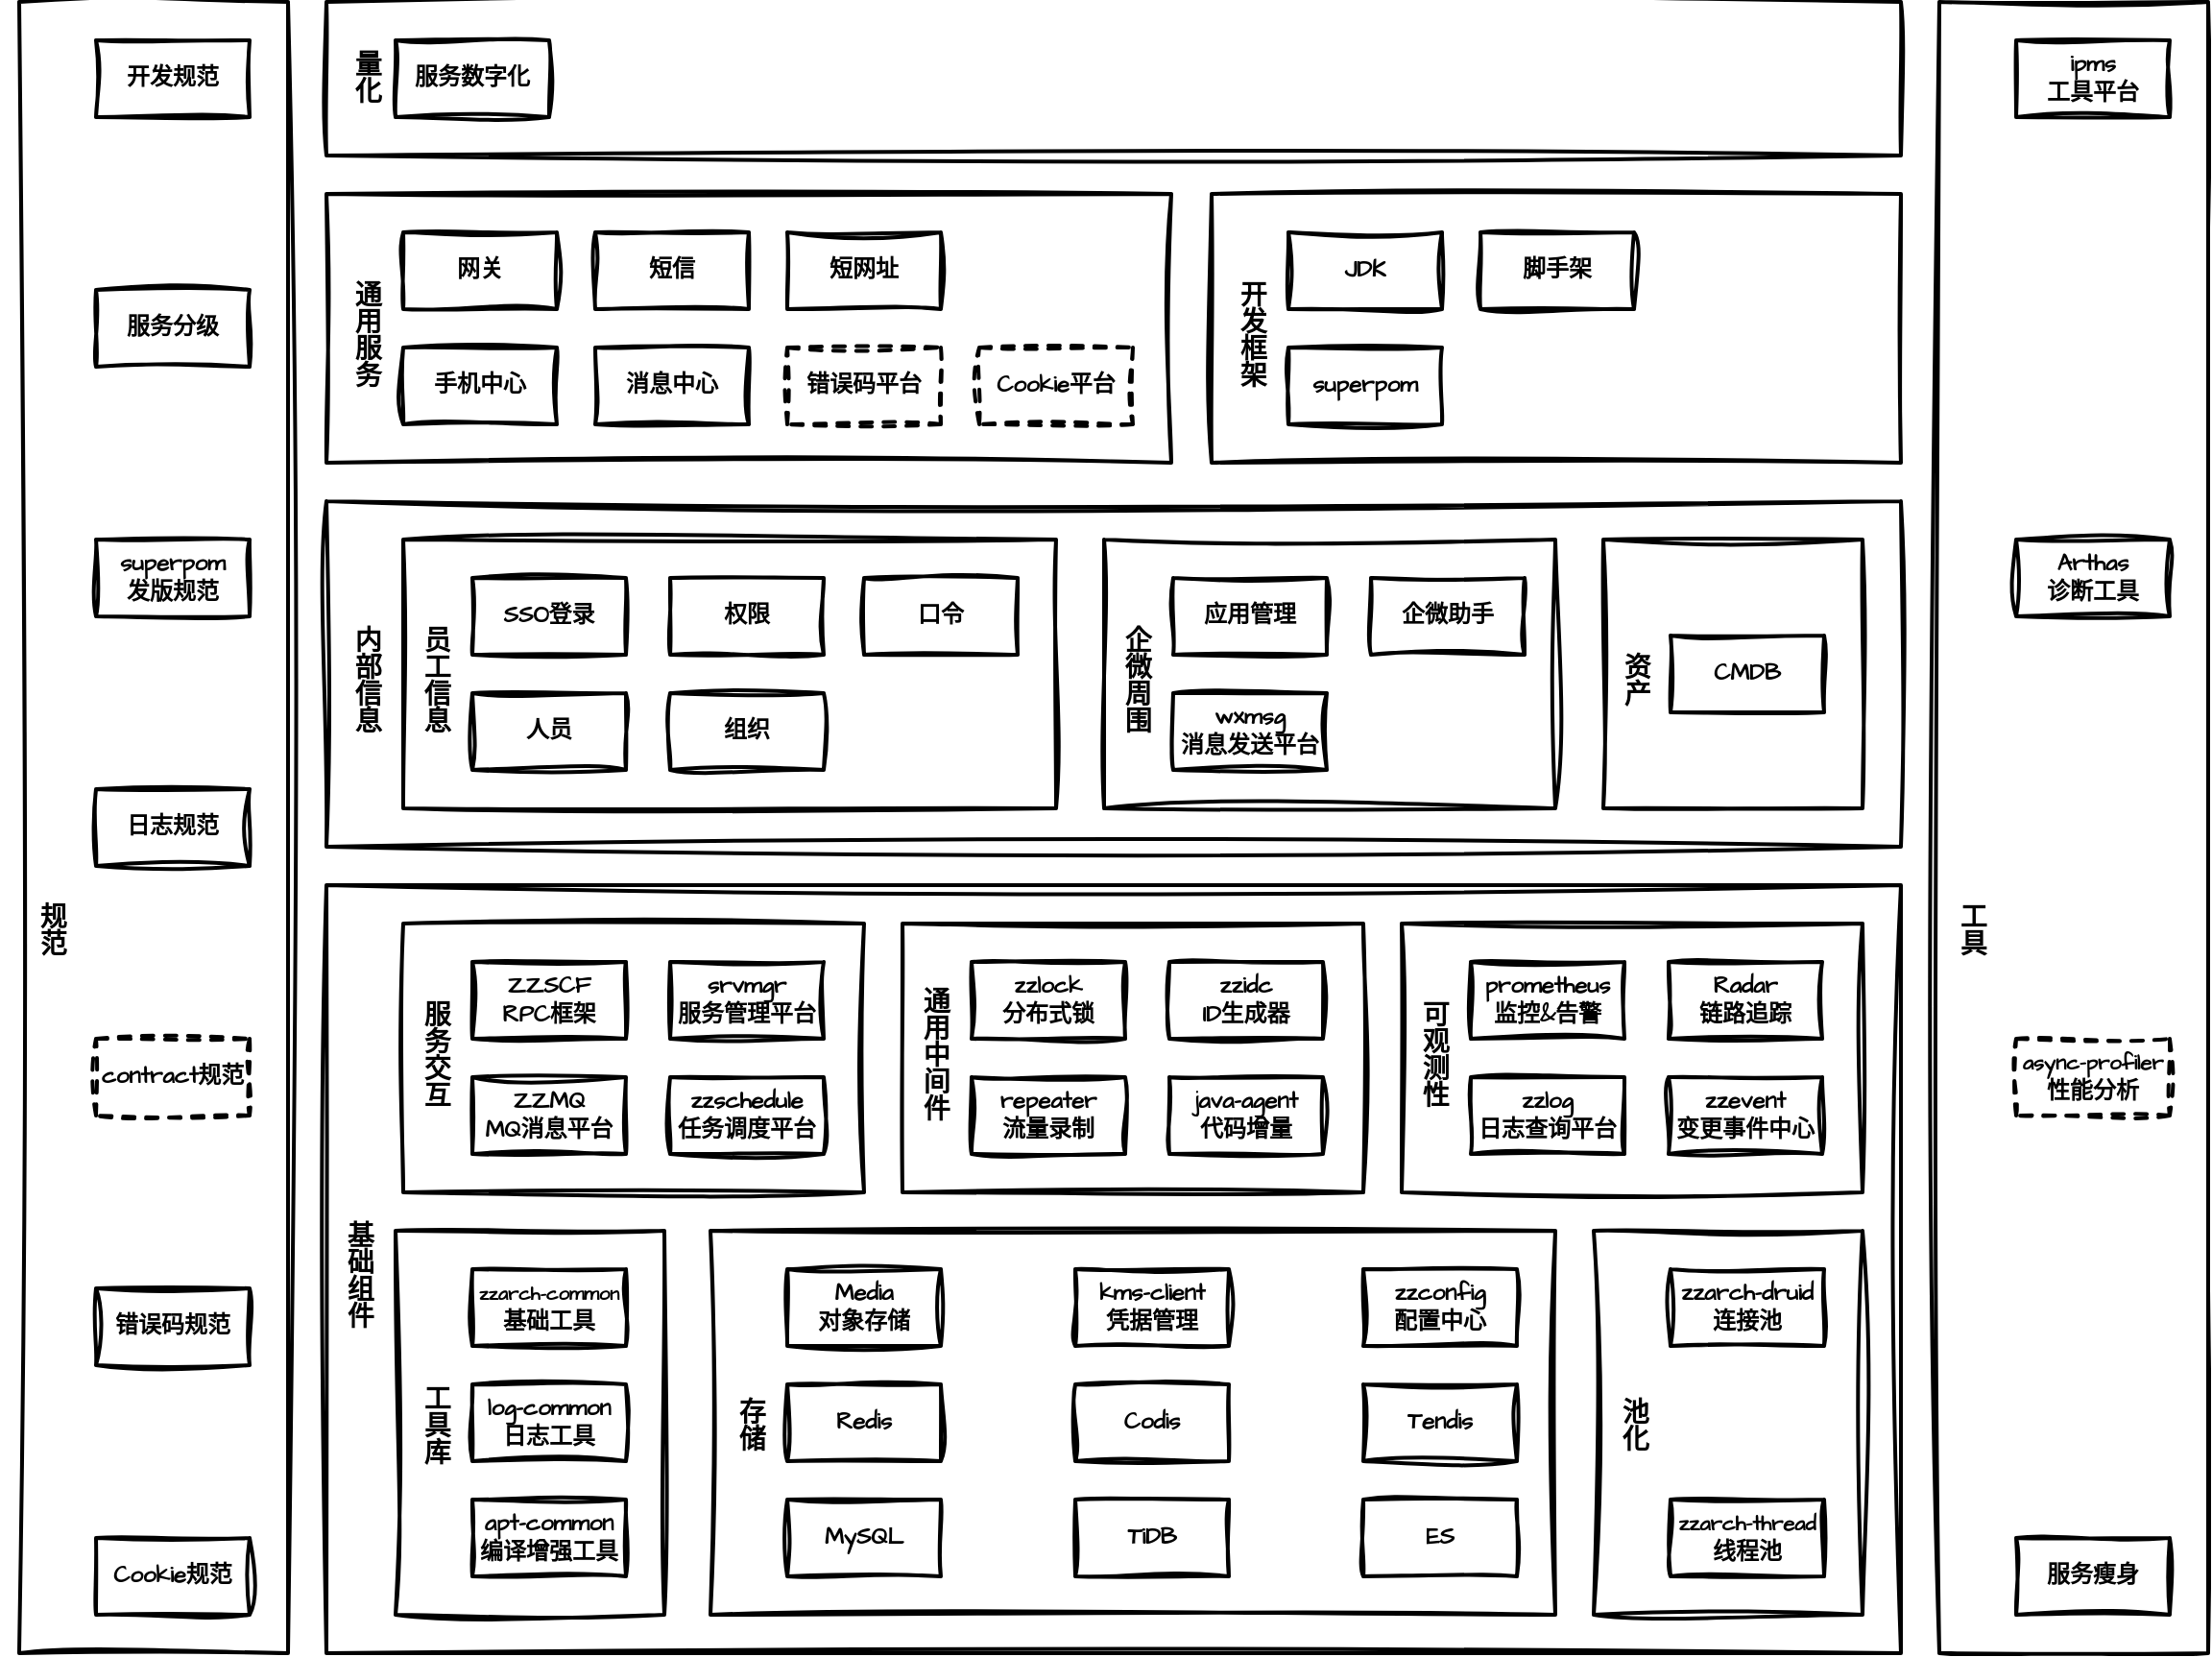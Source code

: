 <mxfile version="26.0.16">
  <diagram name="第 1 页" id="NcE-VmcZ_ux6ExMM2Ug_">
    <mxGraphModel dx="2419" dy="1121" grid="1" gridSize="10" guides="1" tooltips="1" connect="1" arrows="1" fold="1" page="1" pageScale="1" pageWidth="827" pageHeight="1169" math="0" shadow="0">
      <root>
        <mxCell id="0" />
        <mxCell id="1" parent="0" />
        <mxCell id="TAhUer2seDNbvaJBFze2-95" value="" style="rounded=0;whiteSpace=wrap;html=1;sketch=1;hachureGap=4;jiggle=2;curveFitting=1;fontFamily=Architects Daughter;fontSource=https%3A%2F%2Ffonts.googleapis.com%2Fcss%3Ffamily%3DArchitects%2BDaughter;fillColor=none;fontStyle=0;strokeWidth=2;" vertex="1" parent="1">
          <mxGeometry x="60" y="300" width="820" height="180" as="geometry" />
        </mxCell>
        <mxCell id="TAhUer2seDNbvaJBFze2-74" value="" style="rounded=0;whiteSpace=wrap;html=1;sketch=1;hachureGap=4;jiggle=2;curveFitting=1;fontFamily=Architects Daughter;fontSource=https%3A%2F%2Ffonts.googleapis.com%2Fcss%3Ffamily%3DArchitects%2BDaughter;fillColor=none;fontStyle=0;strokeWidth=2;" vertex="1" parent="1">
          <mxGeometry x="60" y="500" width="820" height="400" as="geometry" />
        </mxCell>
        <mxCell id="TAhUer2seDNbvaJBFze2-42" value="" style="rounded=0;whiteSpace=wrap;html=1;sketch=1;hachureGap=4;jiggle=2;curveFitting=1;fontFamily=Architects Daughter;fontSource=https%3A%2F%2Ffonts.googleapis.com%2Fcss%3Ffamily%3DArchitects%2BDaughter;fillColor=none;fontStyle=0;strokeWidth=2;" vertex="1" parent="1">
          <mxGeometry x="720" y="680" width="140" height="200" as="geometry" />
        </mxCell>
        <mxCell id="TAhUer2seDNbvaJBFze2-2" value="" style="rounded=0;whiteSpace=wrap;html=1;sketch=1;hachureGap=4;jiggle=2;curveFitting=1;fontFamily=Architects Daughter;fontSource=https%3A%2F%2Ffonts.googleapis.com%2Fcss%3Ffamily%3DArchitects%2BDaughter;fillColor=none;fontStyle=0;strokeWidth=2;" vertex="1" parent="1">
          <mxGeometry x="96" y="680" width="140" height="200" as="geometry" />
        </mxCell>
        <mxCell id="TAhUer2seDNbvaJBFze2-1" value="&lt;font style=&quot;font-size: 10px;&quot;&gt;&lt;b&gt;zzarch-common&lt;/b&gt;&lt;/font&gt;&lt;div&gt;&lt;font&gt;&lt;b&gt;基础工具&lt;/b&gt;&lt;/font&gt;&lt;/div&gt;" style="rounded=0;whiteSpace=wrap;html=1;sketch=1;hachureGap=4;jiggle=2;curveFitting=1;fontFamily=Architects Daughter;fontSource=https%3A%2F%2Ffonts.googleapis.com%2Fcss%3Ffamily%3DArchitects%2BDaughter;fillColor=none;strokeWidth=2;" vertex="1" parent="1">
          <mxGeometry x="136" y="700" width="80" height="40" as="geometry" />
        </mxCell>
        <mxCell id="TAhUer2seDNbvaJBFze2-4" value="&lt;font&gt;&lt;b&gt;log-common&lt;/b&gt;&lt;/font&gt;&lt;div&gt;&lt;font&gt;&lt;b&gt;日志工具&lt;/b&gt;&lt;/font&gt;&lt;/div&gt;" style="rounded=0;whiteSpace=wrap;html=1;sketch=1;hachureGap=4;jiggle=2;curveFitting=1;fontFamily=Architects Daughter;fontSource=https%3A%2F%2Ffonts.googleapis.com%2Fcss%3Ffamily%3DArchitects%2BDaughter;fillColor=none;strokeWidth=2;" vertex="1" parent="1">
          <mxGeometry x="136" y="760" width="80" height="40" as="geometry" />
        </mxCell>
        <mxCell id="TAhUer2seDNbvaJBFze2-5" value="&lt;font&gt;&lt;b&gt;apt-common&lt;/b&gt;&lt;/font&gt;&lt;div&gt;&lt;font&gt;&lt;b&gt;编译增强工具&lt;/b&gt;&lt;/font&gt;&lt;/div&gt;" style="rounded=0;whiteSpace=wrap;html=1;sketch=1;hachureGap=4;jiggle=2;curveFitting=1;fontFamily=Architects Daughter;fontSource=https%3A%2F%2Ffonts.googleapis.com%2Fcss%3Ffamily%3DArchitects%2BDaughter;fillColor=none;strokeWidth=2;" vertex="1" parent="1">
          <mxGeometry x="136" y="820" width="80" height="40" as="geometry" />
        </mxCell>
        <mxCell id="TAhUer2seDNbvaJBFze2-6" value="&lt;font style=&quot;font-size: 14px;&quot;&gt;&lt;b&gt;工具库&lt;/b&gt;&lt;/font&gt;" style="text;html=1;align=center;verticalAlign=middle;resizable=0;points=[];autosize=1;strokeColor=none;fillColor=none;fontFamily=Architects Daughter;fontSource=https%3A%2F%2Ffonts.googleapis.com%2Fcss%3Ffamily%3DArchitects%2BDaughter;horizontal=1;textDirection=vertical-lr;" vertex="1" parent="1">
          <mxGeometry x="80" y="778" width="70" height="30" as="geometry" />
        </mxCell>
        <mxCell id="TAhUer2seDNbvaJBFze2-7" value="" style="rounded=0;whiteSpace=wrap;html=1;sketch=1;hachureGap=4;jiggle=2;curveFitting=1;fontFamily=Architects Daughter;fontSource=https%3A%2F%2Ffonts.googleapis.com%2Fcss%3Ffamily%3DArchitects%2BDaughter;fillColor=none;fontStyle=0;strokeWidth=2;" vertex="1" parent="1">
          <mxGeometry x="260" y="680" width="440" height="200" as="geometry" />
        </mxCell>
        <mxCell id="TAhUer2seDNbvaJBFze2-8" value="&lt;b&gt;MySQL&lt;/b&gt;" style="rounded=0;whiteSpace=wrap;html=1;sketch=1;hachureGap=4;jiggle=2;curveFitting=1;fontFamily=Architects Daughter;fontSource=https%3A%2F%2Ffonts.googleapis.com%2Fcss%3Ffamily%3DArchitects%2BDaughter;fillColor=none;strokeWidth=2;" vertex="1" parent="1">
          <mxGeometry x="300" y="820" width="80" height="40" as="geometry" />
        </mxCell>
        <mxCell id="TAhUer2seDNbvaJBFze2-11" value="&lt;font style=&quot;font-size: 14px;&quot;&gt;&lt;b&gt;存储&lt;/b&gt;&lt;/font&gt;" style="text;html=1;align=center;verticalAlign=middle;resizable=0;points=[];autosize=1;strokeColor=none;fillColor=none;fontFamily=Architects Daughter;fontSource=https%3A%2F%2Ffonts.googleapis.com%2Fcss%3Ffamily%3DArchitects%2BDaughter;horizontal=1;textDirection=vertical-lr;" vertex="1" parent="1">
          <mxGeometry x="254" y="778" width="50" height="30" as="geometry" />
        </mxCell>
        <mxCell id="TAhUer2seDNbvaJBFze2-12" value="&lt;b&gt;TiDB&lt;/b&gt;" style="rounded=0;whiteSpace=wrap;html=1;sketch=1;hachureGap=4;jiggle=2;curveFitting=1;fontFamily=Architects Daughter;fontSource=https%3A%2F%2Ffonts.googleapis.com%2Fcss%3Ffamily%3DArchitects%2BDaughter;fillColor=none;strokeWidth=2;" vertex="1" parent="1">
          <mxGeometry x="450" y="820" width="80" height="40" as="geometry" />
        </mxCell>
        <mxCell id="TAhUer2seDNbvaJBFze2-13" value="&lt;b&gt;Redis&lt;/b&gt;" style="rounded=0;whiteSpace=wrap;html=1;sketch=1;hachureGap=4;jiggle=2;curveFitting=1;fontFamily=Architects Daughter;fontSource=https%3A%2F%2Ffonts.googleapis.com%2Fcss%3Ffamily%3DArchitects%2BDaughter;fillColor=none;strokeWidth=2;" vertex="1" parent="1">
          <mxGeometry x="300" y="760" width="80" height="40" as="geometry" />
        </mxCell>
        <mxCell id="TAhUer2seDNbvaJBFze2-14" value="&lt;b&gt;Codis&lt;/b&gt;" style="rounded=0;whiteSpace=wrap;html=1;sketch=1;hachureGap=4;jiggle=2;curveFitting=1;fontFamily=Architects Daughter;fontSource=https%3A%2F%2Ffonts.googleapis.com%2Fcss%3Ffamily%3DArchitects%2BDaughter;fillColor=none;strokeWidth=2;" vertex="1" parent="1">
          <mxGeometry x="450" y="760" width="80" height="40" as="geometry" />
        </mxCell>
        <mxCell id="TAhUer2seDNbvaJBFze2-15" value="&lt;b&gt;Tendis&lt;/b&gt;" style="rounded=0;whiteSpace=wrap;html=1;sketch=1;hachureGap=4;jiggle=2;curveFitting=1;fontFamily=Architects Daughter;fontSource=https%3A%2F%2Ffonts.googleapis.com%2Fcss%3Ffamily%3DArchitects%2BDaughter;fillColor=none;strokeWidth=2;" vertex="1" parent="1">
          <mxGeometry x="600" y="760" width="80" height="40" as="geometry" />
        </mxCell>
        <mxCell id="TAhUer2seDNbvaJBFze2-16" value="&lt;b&gt;ES&lt;/b&gt;" style="rounded=0;whiteSpace=wrap;html=1;sketch=1;hachureGap=4;jiggle=2;curveFitting=1;fontFamily=Architects Daughter;fontSource=https%3A%2F%2Ffonts.googleapis.com%2Fcss%3Ffamily%3DArchitects%2BDaughter;fillColor=none;strokeWidth=2;" vertex="1" parent="1">
          <mxGeometry x="600" y="820" width="80" height="40" as="geometry" />
        </mxCell>
        <mxCell id="TAhUer2seDNbvaJBFze2-18" value="&lt;b&gt;Media&lt;/b&gt;&lt;div&gt;&lt;b&gt;对象存储&lt;/b&gt;&lt;/div&gt;" style="rounded=0;whiteSpace=wrap;html=1;sketch=1;hachureGap=4;jiggle=2;curveFitting=1;fontFamily=Architects Daughter;fontSource=https%3A%2F%2Ffonts.googleapis.com%2Fcss%3Ffamily%3DArchitects%2BDaughter;fillColor=none;strokeWidth=2;" vertex="1" parent="1">
          <mxGeometry x="300" y="700" width="80" height="40" as="geometry" />
        </mxCell>
        <mxCell id="TAhUer2seDNbvaJBFze2-19" value="&lt;b&gt;kms-client&lt;/b&gt;&lt;div&gt;&lt;b&gt;凭据管理&lt;/b&gt;&lt;/div&gt;" style="rounded=0;whiteSpace=wrap;html=1;sketch=1;hachureGap=4;jiggle=2;curveFitting=1;fontFamily=Architects Daughter;fontSource=https%3A%2F%2Ffonts.googleapis.com%2Fcss%3Ffamily%3DArchitects%2BDaughter;fillColor=none;strokeWidth=2;" vertex="1" parent="1">
          <mxGeometry x="450" y="700" width="80" height="40" as="geometry" />
        </mxCell>
        <mxCell id="TAhUer2seDNbvaJBFze2-20" value="&lt;b&gt;zzconfig&lt;/b&gt;&lt;div&gt;&lt;b&gt;配置中心&lt;/b&gt;&lt;/div&gt;" style="rounded=0;whiteSpace=wrap;html=1;sketch=1;hachureGap=4;jiggle=2;curveFitting=1;fontFamily=Architects Daughter;fontSource=https%3A%2F%2Ffonts.googleapis.com%2Fcss%3Ffamily%3DArchitects%2BDaughter;fillColor=none;strokeWidth=2;" vertex="1" parent="1">
          <mxGeometry x="600" y="700" width="80" height="40" as="geometry" />
        </mxCell>
        <mxCell id="TAhUer2seDNbvaJBFze2-26" value="" style="rounded=0;whiteSpace=wrap;html=1;sketch=1;hachureGap=4;jiggle=2;curveFitting=1;fontFamily=Architects Daughter;fontSource=https%3A%2F%2Ffonts.googleapis.com%2Fcss%3Ffamily%3DArchitects%2BDaughter;fillColor=none;fontStyle=0;strokeWidth=2;" vertex="1" parent="1">
          <mxGeometry x="100" y="520" width="240" height="140" as="geometry" />
        </mxCell>
        <mxCell id="TAhUer2seDNbvaJBFze2-27" value="&lt;font&gt;&lt;b style=&quot;&quot;&gt;zzarch-druid&lt;/b&gt;&lt;/font&gt;&lt;div&gt;&lt;b&gt;&lt;font&gt;连接池&lt;/font&gt;&lt;/b&gt;&lt;/div&gt;" style="rounded=0;whiteSpace=wrap;html=1;sketch=1;hachureGap=4;jiggle=2;curveFitting=1;fontFamily=Architects Daughter;fontSource=https%3A%2F%2Ffonts.googleapis.com%2Fcss%3Ffamily%3DArchitects%2BDaughter;fillColor=none;strokeWidth=2;" vertex="1" parent="1">
          <mxGeometry x="760" y="700" width="80" height="40" as="geometry" />
        </mxCell>
        <mxCell id="TAhUer2seDNbvaJBFze2-28" value="&lt;font style=&quot;font-size: 11px;&quot;&gt;&lt;b&gt;zzarch-thread&lt;/b&gt;&lt;/font&gt;&lt;div&gt;&lt;b style=&quot;background-color: transparent; color: light-dark(rgb(0, 0, 0), rgb(255, 255, 255));&quot;&gt;线程池&lt;/b&gt;&lt;/div&gt;" style="rounded=0;whiteSpace=wrap;html=1;sketch=1;hachureGap=4;jiggle=2;curveFitting=1;fontFamily=Architects Daughter;fontSource=https%3A%2F%2Ffonts.googleapis.com%2Fcss%3Ffamily%3DArchitects%2BDaughter;fillColor=none;strokeWidth=2;" vertex="1" parent="1">
          <mxGeometry x="760" y="820" width="80" height="40" as="geometry" />
        </mxCell>
        <mxCell id="TAhUer2seDNbvaJBFze2-30" value="&lt;span style=&quot;font-size: 14px;&quot;&gt;&lt;b&gt;服务交互&lt;/b&gt;&lt;/span&gt;" style="text;html=1;align=center;verticalAlign=middle;resizable=0;points=[];autosize=1;strokeColor=none;fillColor=none;fontFamily=Architects Daughter;fontSource=https%3A%2F%2Ffonts.googleapis.com%2Fcss%3Ffamily%3DArchitects%2BDaughter;horizontal=1;textDirection=vertical-lr;" vertex="1" parent="1">
          <mxGeometry x="75" y="585" width="80" height="30" as="geometry" />
        </mxCell>
        <mxCell id="TAhUer2seDNbvaJBFze2-46" value="&lt;font style=&quot;font-size: 14px;&quot;&gt;&lt;b&gt;池化&lt;/b&gt;&lt;/font&gt;" style="text;html=1;align=center;verticalAlign=middle;resizable=0;points=[];autosize=1;strokeColor=none;fillColor=none;fontFamily=Architects Daughter;fontSource=https%3A%2F%2Ffonts.googleapis.com%2Fcss%3Ffamily%3DArchitects%2BDaughter;horizontal=1;textDirection=vertical-lr;" vertex="1" parent="1">
          <mxGeometry x="714" y="778" width="50" height="30" as="geometry" />
        </mxCell>
        <mxCell id="TAhUer2seDNbvaJBFze2-47" value="&lt;b&gt;ZZMQ&lt;/b&gt;&lt;div&gt;&lt;b&gt;MQ消息平台&lt;/b&gt;&lt;/div&gt;" style="rounded=0;whiteSpace=wrap;html=1;sketch=1;hachureGap=4;jiggle=2;curveFitting=1;fontFamily=Architects Daughter;fontSource=https%3A%2F%2Ffonts.googleapis.com%2Fcss%3Ffamily%3DArchitects%2BDaughter;fillColor=none;strokeWidth=2;" vertex="1" parent="1">
          <mxGeometry x="136" y="600" width="80" height="40" as="geometry" />
        </mxCell>
        <mxCell id="TAhUer2seDNbvaJBFze2-48" value="&lt;b&gt;zzschedule&lt;/b&gt;&lt;div&gt;&lt;b&gt;任务调度平台&lt;/b&gt;&lt;/div&gt;" style="rounded=0;whiteSpace=wrap;html=1;sketch=1;hachureGap=4;jiggle=2;curveFitting=1;fontFamily=Architects Daughter;fontSource=https%3A%2F%2Ffonts.googleapis.com%2Fcss%3Ffamily%3DArchitects%2BDaughter;fillColor=none;strokeWidth=2;" vertex="1" parent="1">
          <mxGeometry x="239" y="600" width="80" height="40" as="geometry" />
        </mxCell>
        <mxCell id="TAhUer2seDNbvaJBFze2-49" value="&lt;b&gt;ZZSCF&lt;/b&gt;&lt;div&gt;&lt;b&gt;RPC框架&lt;/b&gt;&lt;/div&gt;" style="rounded=0;whiteSpace=wrap;html=1;sketch=1;hachureGap=4;jiggle=2;curveFitting=1;fontFamily=Architects Daughter;fontSource=https%3A%2F%2Ffonts.googleapis.com%2Fcss%3Ffamily%3DArchitects%2BDaughter;fillColor=none;strokeWidth=2;" vertex="1" parent="1">
          <mxGeometry x="136" y="540" width="80" height="40" as="geometry" />
        </mxCell>
        <mxCell id="TAhUer2seDNbvaJBFze2-50" value="&lt;b&gt;srvmgr&lt;/b&gt;&lt;div&gt;&lt;b&gt;服务管理平台&lt;/b&gt;&lt;/div&gt;" style="rounded=0;whiteSpace=wrap;html=1;sketch=1;hachureGap=4;jiggle=2;curveFitting=1;fontFamily=Architects Daughter;fontSource=https%3A%2F%2Ffonts.googleapis.com%2Fcss%3Ffamily%3DArchitects%2BDaughter;fillColor=none;strokeWidth=2;" vertex="1" parent="1">
          <mxGeometry x="239" y="540" width="80" height="40" as="geometry" />
        </mxCell>
        <mxCell id="TAhUer2seDNbvaJBFze2-51" value="" style="rounded=0;whiteSpace=wrap;html=1;sketch=1;hachureGap=4;jiggle=2;curveFitting=1;fontFamily=Architects Daughter;fontSource=https%3A%2F%2Ffonts.googleapis.com%2Fcss%3Ffamily%3DArchitects%2BDaughter;fillColor=none;fontStyle=0;strokeWidth=2;" vertex="1" parent="1">
          <mxGeometry x="360" y="520" width="240" height="140" as="geometry" />
        </mxCell>
        <mxCell id="TAhUer2seDNbvaJBFze2-52" value="&lt;span style=&quot;font-size: 14px;&quot;&gt;&lt;b&gt;通用中间件&lt;/b&gt;&lt;/span&gt;" style="text;html=1;align=center;verticalAlign=middle;resizable=0;points=[];autosize=1;strokeColor=none;fillColor=none;fontFamily=Architects Daughter;fontSource=https%3A%2F%2Ffonts.googleapis.com%2Fcss%3Ffamily%3DArchitects%2BDaughter;horizontal=1;textDirection=vertical-lr;" vertex="1" parent="1">
          <mxGeometry x="330" y="585" width="90" height="30" as="geometry" />
        </mxCell>
        <mxCell id="TAhUer2seDNbvaJBFze2-53" value="&lt;b&gt;repeater&lt;/b&gt;&lt;div&gt;&lt;b&gt;流量录制&lt;/b&gt;&lt;/div&gt;" style="rounded=0;whiteSpace=wrap;html=1;sketch=1;hachureGap=4;jiggle=2;curveFitting=1;fontFamily=Architects Daughter;fontSource=https%3A%2F%2Ffonts.googleapis.com%2Fcss%3Ffamily%3DArchitects%2BDaughter;fillColor=none;strokeWidth=2;" vertex="1" parent="1">
          <mxGeometry x="396" y="600" width="80" height="40" as="geometry" />
        </mxCell>
        <mxCell id="TAhUer2seDNbvaJBFze2-54" value="&lt;b&gt;java-agent&lt;/b&gt;&lt;div&gt;&lt;b style=&quot;background-color: transparent; color: light-dark(rgb(0, 0, 0), rgb(255, 255, 255));&quot;&gt;代码增量&lt;/b&gt;&lt;/div&gt;" style="rounded=0;whiteSpace=wrap;html=1;sketch=1;hachureGap=4;jiggle=2;curveFitting=1;fontFamily=Architects Daughter;fontSource=https%3A%2F%2Ffonts.googleapis.com%2Fcss%3Ffamily%3DArchitects%2BDaughter;fillColor=none;strokeWidth=2;" vertex="1" parent="1">
          <mxGeometry x="499" y="600" width="80" height="40" as="geometry" />
        </mxCell>
        <mxCell id="TAhUer2seDNbvaJBFze2-55" value="&lt;b&gt;zzlock&lt;/b&gt;&lt;div&gt;&lt;b&gt;分布式锁&lt;/b&gt;&lt;/div&gt;" style="rounded=0;whiteSpace=wrap;html=1;sketch=1;hachureGap=4;jiggle=2;curveFitting=1;fontFamily=Architects Daughter;fontSource=https%3A%2F%2Ffonts.googleapis.com%2Fcss%3Ffamily%3DArchitects%2BDaughter;fillColor=none;strokeWidth=2;" vertex="1" parent="1">
          <mxGeometry x="396" y="540" width="80" height="40" as="geometry" />
        </mxCell>
        <mxCell id="TAhUer2seDNbvaJBFze2-56" value="&lt;b&gt;zzidc&lt;/b&gt;&lt;div&gt;&lt;b&gt;ID生成器&lt;/b&gt;&lt;/div&gt;" style="rounded=0;whiteSpace=wrap;html=1;sketch=1;hachureGap=4;jiggle=2;curveFitting=1;fontFamily=Architects Daughter;fontSource=https%3A%2F%2Ffonts.googleapis.com%2Fcss%3Ffamily%3DArchitects%2BDaughter;fillColor=none;strokeWidth=2;" vertex="1" parent="1">
          <mxGeometry x="499" y="540" width="80" height="40" as="geometry" />
        </mxCell>
        <mxCell id="TAhUer2seDNbvaJBFze2-67" value="" style="rounded=0;whiteSpace=wrap;html=1;sketch=1;hachureGap=4;jiggle=2;curveFitting=1;fontFamily=Architects Daughter;fontSource=https%3A%2F%2Ffonts.googleapis.com%2Fcss%3Ffamily%3DArchitects%2BDaughter;fillColor=none;fontStyle=0;strokeWidth=2;" vertex="1" parent="1">
          <mxGeometry x="620" y="520" width="240" height="140" as="geometry" />
        </mxCell>
        <mxCell id="TAhUer2seDNbvaJBFze2-68" value="&lt;span style=&quot;font-size: 14px;&quot;&gt;&lt;b&gt;可观测性&lt;/b&gt;&lt;/span&gt;" style="text;html=1;align=center;verticalAlign=middle;resizable=0;points=[];autosize=1;strokeColor=none;fillColor=none;fontFamily=Architects Daughter;fontSource=https%3A%2F%2Ffonts.googleapis.com%2Fcss%3Ffamily%3DArchitects%2BDaughter;horizontal=1;textDirection=vertical-lr;" vertex="1" parent="1">
          <mxGeometry x="595" y="585" width="80" height="30" as="geometry" />
        </mxCell>
        <mxCell id="TAhUer2seDNbvaJBFze2-69" value="&lt;b&gt;zzlog&lt;/b&gt;&lt;div&gt;&lt;b style=&quot;background-color: transparent; color: light-dark(rgb(0, 0, 0), rgb(255, 255, 255));&quot;&gt;日志查询平台&lt;/b&gt;&lt;/div&gt;" style="rounded=0;whiteSpace=wrap;html=1;sketch=1;hachureGap=4;jiggle=2;curveFitting=1;fontFamily=Architects Daughter;fontSource=https%3A%2F%2Ffonts.googleapis.com%2Fcss%3Ffamily%3DArchitects%2BDaughter;fillColor=none;strokeWidth=2;" vertex="1" parent="1">
          <mxGeometry x="656" y="600" width="80" height="40" as="geometry" />
        </mxCell>
        <mxCell id="TAhUer2seDNbvaJBFze2-70" value="&lt;b&gt;zzevent&lt;/b&gt;&lt;div&gt;&lt;b style=&quot;background-color: transparent; color: light-dark(rgb(0, 0, 0), rgb(255, 255, 255));&quot;&gt;变更事件中心&lt;/b&gt;&lt;/div&gt;" style="rounded=0;whiteSpace=wrap;html=1;sketch=1;hachureGap=4;jiggle=2;curveFitting=1;fontFamily=Architects Daughter;fontSource=https%3A%2F%2Ffonts.googleapis.com%2Fcss%3Ffamily%3DArchitects%2BDaughter;fillColor=none;strokeWidth=2;" vertex="1" parent="1">
          <mxGeometry x="759" y="600" width="80" height="40" as="geometry" />
        </mxCell>
        <mxCell id="TAhUer2seDNbvaJBFze2-71" value="&lt;b&gt;prometheus&lt;/b&gt;&lt;div&gt;&lt;b&gt;监控&amp;amp;告警&lt;/b&gt;&lt;/div&gt;" style="rounded=0;whiteSpace=wrap;html=1;sketch=1;hachureGap=4;jiggle=2;curveFitting=1;fontFamily=Architects Daughter;fontSource=https%3A%2F%2Ffonts.googleapis.com%2Fcss%3Ffamily%3DArchitects%2BDaughter;fillColor=none;strokeWidth=2;" vertex="1" parent="1">
          <mxGeometry x="656" y="540" width="80" height="40" as="geometry" />
        </mxCell>
        <mxCell id="TAhUer2seDNbvaJBFze2-72" value="&lt;b&gt;Radar&lt;/b&gt;&lt;div&gt;&lt;b&gt;链路追踪&lt;/b&gt;&lt;/div&gt;" style="rounded=0;whiteSpace=wrap;html=1;sketch=1;hachureGap=4;jiggle=2;curveFitting=1;fontFamily=Architects Daughter;fontSource=https%3A%2F%2Ffonts.googleapis.com%2Fcss%3Ffamily%3DArchitects%2BDaughter;fillColor=none;strokeWidth=2;" vertex="1" parent="1">
          <mxGeometry x="759" y="540" width="80" height="40" as="geometry" />
        </mxCell>
        <mxCell id="TAhUer2seDNbvaJBFze2-73" value="&lt;font style=&quot;font-size: 14px;&quot;&gt;&lt;b&gt;基础组件&lt;/b&gt;&lt;/font&gt;" style="text;html=1;align=center;verticalAlign=middle;resizable=0;points=[];autosize=1;strokeColor=none;fillColor=none;fontFamily=Architects Daughter;fontSource=https%3A%2F%2Ffonts.googleapis.com%2Fcss%3Ffamily%3DArchitects%2BDaughter;horizontal=1;textDirection=vertical-lr;" vertex="1" parent="1">
          <mxGeometry x="35" y="700" width="80" height="30" as="geometry" />
        </mxCell>
        <mxCell id="TAhUer2seDNbvaJBFze2-75" value="" style="rounded=0;whiteSpace=wrap;html=1;sketch=1;hachureGap=4;jiggle=2;curveFitting=1;fontFamily=Architects Daughter;fontSource=https%3A%2F%2Ffonts.googleapis.com%2Fcss%3Ffamily%3DArchitects%2BDaughter;fillColor=none;fontStyle=0;strokeWidth=2;" vertex="1" parent="1">
          <mxGeometry x="100" y="320" width="340" height="140" as="geometry" />
        </mxCell>
        <mxCell id="TAhUer2seDNbvaJBFze2-76" value="&lt;span style=&quot;font-size: 14px;&quot;&gt;&lt;b&gt;员工信息&lt;/b&gt;&lt;/span&gt;" style="text;html=1;align=center;verticalAlign=middle;resizable=0;points=[];autosize=1;strokeColor=none;fillColor=none;fontFamily=Architects Daughter;fontSource=https%3A%2F%2Ffonts.googleapis.com%2Fcss%3Ffamily%3DArchitects%2BDaughter;horizontal=1;textDirection=vertical-lr;" vertex="1" parent="1">
          <mxGeometry x="75" y="390" width="80" height="30" as="geometry" />
        </mxCell>
        <mxCell id="TAhUer2seDNbvaJBFze2-77" value="&lt;b&gt;人员&lt;/b&gt;" style="rounded=0;whiteSpace=wrap;html=1;sketch=1;hachureGap=4;jiggle=2;curveFitting=1;fontFamily=Architects Daughter;fontSource=https%3A%2F%2Ffonts.googleapis.com%2Fcss%3Ffamily%3DArchitects%2BDaughter;fillColor=none;strokeWidth=2;" vertex="1" parent="1">
          <mxGeometry x="136" y="400" width="80" height="40" as="geometry" />
        </mxCell>
        <mxCell id="TAhUer2seDNbvaJBFze2-78" value="&lt;b&gt;组织&lt;/b&gt;" style="rounded=0;whiteSpace=wrap;html=1;sketch=1;hachureGap=4;jiggle=2;curveFitting=1;fontFamily=Architects Daughter;fontSource=https%3A%2F%2Ffonts.googleapis.com%2Fcss%3Ffamily%3DArchitects%2BDaughter;fillColor=none;strokeWidth=2;" vertex="1" parent="1">
          <mxGeometry x="239" y="400" width="80" height="40" as="geometry" />
        </mxCell>
        <mxCell id="TAhUer2seDNbvaJBFze2-79" value="&lt;b&gt;SSO登录&lt;/b&gt;" style="rounded=0;whiteSpace=wrap;html=1;sketch=1;hachureGap=4;jiggle=2;curveFitting=1;fontFamily=Architects Daughter;fontSource=https%3A%2F%2Ffonts.googleapis.com%2Fcss%3Ffamily%3DArchitects%2BDaughter;fillColor=none;strokeWidth=2;" vertex="1" parent="1">
          <mxGeometry x="136" y="340" width="80" height="40" as="geometry" />
        </mxCell>
        <mxCell id="TAhUer2seDNbvaJBFze2-80" value="&lt;b&gt;权限&lt;/b&gt;" style="rounded=0;whiteSpace=wrap;html=1;sketch=1;hachureGap=4;jiggle=2;curveFitting=1;fontFamily=Architects Daughter;fontSource=https%3A%2F%2Ffonts.googleapis.com%2Fcss%3Ffamily%3DArchitects%2BDaughter;fillColor=none;strokeWidth=2;" vertex="1" parent="1">
          <mxGeometry x="239" y="340" width="80" height="40" as="geometry" />
        </mxCell>
        <mxCell id="TAhUer2seDNbvaJBFze2-82" value="&lt;b&gt;口令&lt;/b&gt;" style="rounded=0;whiteSpace=wrap;html=1;sketch=1;hachureGap=4;jiggle=2;curveFitting=1;fontFamily=Architects Daughter;fontSource=https%3A%2F%2Ffonts.googleapis.com%2Fcss%3Ffamily%3DArchitects%2BDaughter;fillColor=none;strokeWidth=2;" vertex="1" parent="1">
          <mxGeometry x="340" y="340" width="80" height="40" as="geometry" />
        </mxCell>
        <mxCell id="TAhUer2seDNbvaJBFze2-83" value="" style="rounded=0;whiteSpace=wrap;html=1;sketch=1;hachureGap=4;jiggle=2;curveFitting=1;fontFamily=Architects Daughter;fontSource=https%3A%2F%2Ffonts.googleapis.com%2Fcss%3Ffamily%3DArchitects%2BDaughter;fillColor=none;fontStyle=0;strokeWidth=2;" vertex="1" parent="1">
          <mxGeometry x="465" y="320" width="235" height="140" as="geometry" />
        </mxCell>
        <mxCell id="TAhUer2seDNbvaJBFze2-84" value="&lt;span style=&quot;font-size: 14px;&quot;&gt;&lt;b&gt;企微周围&lt;/b&gt;&lt;/span&gt;" style="text;html=1;align=center;verticalAlign=middle;resizable=0;points=[];autosize=1;strokeColor=none;fillColor=none;fontFamily=Architects Daughter;fontSource=https%3A%2F%2Ffonts.googleapis.com%2Fcss%3Ffamily%3DArchitects%2BDaughter;horizontal=1;textDirection=vertical-lr;" vertex="1" parent="1">
          <mxGeometry x="440" y="390" width="80" height="30" as="geometry" />
        </mxCell>
        <mxCell id="TAhUer2seDNbvaJBFze2-85" value="&lt;b&gt;wxmsg&lt;/b&gt;&lt;div&gt;&lt;b&gt;消息发送平台&lt;/b&gt;&lt;/div&gt;" style="rounded=0;whiteSpace=wrap;html=1;sketch=1;hachureGap=4;jiggle=2;curveFitting=1;fontFamily=Architects Daughter;fontSource=https%3A%2F%2Ffonts.googleapis.com%2Fcss%3Ffamily%3DArchitects%2BDaughter;fillColor=none;strokeWidth=2;" vertex="1" parent="1">
          <mxGeometry x="501" y="400" width="80" height="40" as="geometry" />
        </mxCell>
        <mxCell id="TAhUer2seDNbvaJBFze2-87" value="&lt;b&gt;应用管理&lt;/b&gt;" style="rounded=0;whiteSpace=wrap;html=1;sketch=1;hachureGap=4;jiggle=2;curveFitting=1;fontFamily=Architects Daughter;fontSource=https%3A%2F%2Ffonts.googleapis.com%2Fcss%3Ffamily%3DArchitects%2BDaughter;fillColor=none;strokeWidth=2;" vertex="1" parent="1">
          <mxGeometry x="501" y="340" width="80" height="40" as="geometry" />
        </mxCell>
        <mxCell id="TAhUer2seDNbvaJBFze2-88" value="&lt;b&gt;企微助手&lt;/b&gt;" style="rounded=0;whiteSpace=wrap;html=1;sketch=1;hachureGap=4;jiggle=2;curveFitting=1;fontFamily=Architects Daughter;fontSource=https%3A%2F%2Ffonts.googleapis.com%2Fcss%3Ffamily%3DArchitects%2BDaughter;fillColor=none;strokeWidth=2;" vertex="1" parent="1">
          <mxGeometry x="604" y="340" width="80" height="40" as="geometry" />
        </mxCell>
        <mxCell id="TAhUer2seDNbvaJBFze2-90" value="" style="rounded=0;whiteSpace=wrap;html=1;sketch=1;hachureGap=4;jiggle=2;curveFitting=1;fontFamily=Architects Daughter;fontSource=https%3A%2F%2Ffonts.googleapis.com%2Fcss%3Ffamily%3DArchitects%2BDaughter;fillColor=none;fontStyle=0;strokeWidth=2;" vertex="1" parent="1">
          <mxGeometry x="725" y="320" width="135" height="140" as="geometry" />
        </mxCell>
        <mxCell id="TAhUer2seDNbvaJBFze2-91" value="&lt;span style=&quot;font-size: 14px;&quot;&gt;&lt;b&gt;资产&lt;/b&gt;&lt;/span&gt;" style="text;html=1;align=center;verticalAlign=middle;resizable=0;points=[];autosize=1;strokeColor=none;fillColor=none;fontFamily=Architects Daughter;fontSource=https%3A%2F%2Ffonts.googleapis.com%2Fcss%3Ffamily%3DArchitects%2BDaughter;horizontal=1;textDirection=vertical-lr;" vertex="1" parent="1">
          <mxGeometry x="715" y="390" width="50" height="30" as="geometry" />
        </mxCell>
        <mxCell id="TAhUer2seDNbvaJBFze2-93" value="&lt;b&gt;CMDB&lt;/b&gt;" style="rounded=0;whiteSpace=wrap;html=1;sketch=1;hachureGap=4;jiggle=2;curveFitting=1;fontFamily=Architects Daughter;fontSource=https%3A%2F%2Ffonts.googleapis.com%2Fcss%3Ffamily%3DArchitects%2BDaughter;fillColor=none;strokeWidth=2;" vertex="1" parent="1">
          <mxGeometry x="760" y="370" width="80" height="40" as="geometry" />
        </mxCell>
        <mxCell id="TAhUer2seDNbvaJBFze2-96" value="&lt;font style=&quot;font-size: 14px;&quot;&gt;&lt;b&gt;内部信息&lt;/b&gt;&lt;/font&gt;" style="text;html=1;align=center;verticalAlign=middle;resizable=0;points=[];autosize=1;strokeColor=none;fillColor=none;fontFamily=Architects Daughter;fontSource=https%3A%2F%2Ffonts.googleapis.com%2Fcss%3Ffamily%3DArchitects%2BDaughter;horizontal=1;textDirection=vertical-lr;" vertex="1" parent="1">
          <mxGeometry x="39" y="390" width="80" height="30" as="geometry" />
        </mxCell>
        <mxCell id="TAhUer2seDNbvaJBFze2-97" value="" style="rounded=0;whiteSpace=wrap;html=1;sketch=1;hachureGap=4;jiggle=2;curveFitting=1;fontFamily=Architects Daughter;fontSource=https%3A%2F%2Ffonts.googleapis.com%2Fcss%3Ffamily%3DArchitects%2BDaughter;fillColor=none;fontStyle=0;strokeWidth=2;" vertex="1" parent="1">
          <mxGeometry x="60" y="140" width="440" height="140" as="geometry" />
        </mxCell>
        <mxCell id="TAhUer2seDNbvaJBFze2-100" value="&lt;b&gt;短网址&lt;/b&gt;" style="rounded=0;whiteSpace=wrap;html=1;sketch=1;hachureGap=4;jiggle=2;curveFitting=1;fontFamily=Architects Daughter;fontSource=https%3A%2F%2Ffonts.googleapis.com%2Fcss%3Ffamily%3DArchitects%2BDaughter;fillColor=none;strokeWidth=2;" vertex="1" parent="1">
          <mxGeometry x="300" y="160" width="80" height="40" as="geometry" />
        </mxCell>
        <mxCell id="TAhUer2seDNbvaJBFze2-101" value="&lt;b&gt;手机中心&lt;/b&gt;" style="rounded=0;whiteSpace=wrap;html=1;sketch=1;hachureGap=4;jiggle=2;curveFitting=1;fontFamily=Architects Daughter;fontSource=https%3A%2F%2Ffonts.googleapis.com%2Fcss%3Ffamily%3DArchitects%2BDaughter;fillColor=none;strokeWidth=2;" vertex="1" parent="1">
          <mxGeometry x="100" y="220" width="80" height="40" as="geometry" />
        </mxCell>
        <mxCell id="TAhUer2seDNbvaJBFze2-102" value="&lt;b&gt;网关&lt;/b&gt;" style="rounded=0;whiteSpace=wrap;html=1;sketch=1;hachureGap=4;jiggle=2;curveFitting=1;fontFamily=Architects Daughter;fontSource=https%3A%2F%2Ffonts.googleapis.com%2Fcss%3Ffamily%3DArchitects%2BDaughter;fillColor=none;strokeWidth=2;" vertex="1" parent="1">
          <mxGeometry x="100" y="160" width="80" height="40" as="geometry" />
        </mxCell>
        <mxCell id="TAhUer2seDNbvaJBFze2-103" value="&lt;b&gt;短信&lt;/b&gt;" style="rounded=0;whiteSpace=wrap;html=1;sketch=1;hachureGap=4;jiggle=2;curveFitting=1;fontFamily=Architects Daughter;fontSource=https%3A%2F%2Ffonts.googleapis.com%2Fcss%3Ffamily%3DArchitects%2BDaughter;fillColor=none;strokeWidth=2;" vertex="1" parent="1">
          <mxGeometry x="200" y="160" width="80" height="40" as="geometry" />
        </mxCell>
        <mxCell id="TAhUer2seDNbvaJBFze2-104" value="&lt;b&gt;消息中心&lt;/b&gt;" style="rounded=0;whiteSpace=wrap;html=1;sketch=1;hachureGap=4;jiggle=2;curveFitting=1;fontFamily=Architects Daughter;fontSource=https%3A%2F%2Ffonts.googleapis.com%2Fcss%3Ffamily%3DArchitects%2BDaughter;fillColor=none;strokeWidth=2;" vertex="1" parent="1">
          <mxGeometry x="200" y="220" width="80" height="40" as="geometry" />
        </mxCell>
        <mxCell id="TAhUer2seDNbvaJBFze2-113" value="&lt;font style=&quot;font-size: 14px;&quot;&gt;&lt;b&gt;通用服务&lt;/b&gt;&lt;/font&gt;" style="text;html=1;align=center;verticalAlign=middle;resizable=0;points=[];autosize=1;strokeColor=none;fillColor=none;fontFamily=Architects Daughter;fontSource=https%3A%2F%2Ffonts.googleapis.com%2Fcss%3Ffamily%3DArchitects%2BDaughter;horizontal=1;textDirection=vertical-lr;" vertex="1" parent="1">
          <mxGeometry x="39" y="210" width="80" height="30" as="geometry" />
        </mxCell>
        <mxCell id="TAhUer2seDNbvaJBFze2-114" value="&lt;b&gt;错误码平台&lt;/b&gt;" style="rounded=0;whiteSpace=wrap;html=1;sketch=1;hachureGap=4;jiggle=2;curveFitting=1;fontFamily=Architects Daughter;fontSource=https%3A%2F%2Ffonts.googleapis.com%2Fcss%3Ffamily%3DArchitects%2BDaughter;fillColor=none;strokeWidth=2;dashed=1;" vertex="1" parent="1">
          <mxGeometry x="300" y="220" width="80" height="40" as="geometry" />
        </mxCell>
        <mxCell id="TAhUer2seDNbvaJBFze2-115" value="&lt;b&gt;Cookie平台&lt;/b&gt;" style="rounded=0;whiteSpace=wrap;html=1;sketch=1;hachureGap=4;jiggle=2;curveFitting=1;fontFamily=Architects Daughter;fontSource=https%3A%2F%2Ffonts.googleapis.com%2Fcss%3Ffamily%3DArchitects%2BDaughter;fillColor=none;strokeWidth=2;dashed=1;" vertex="1" parent="1">
          <mxGeometry x="400" y="220" width="80" height="40" as="geometry" />
        </mxCell>
        <mxCell id="TAhUer2seDNbvaJBFze2-117" value="" style="rounded=0;whiteSpace=wrap;html=1;sketch=1;hachureGap=4;jiggle=2;curveFitting=1;fontFamily=Architects Daughter;fontSource=https%3A%2F%2Ffonts.googleapis.com%2Fcss%3Ffamily%3DArchitects%2BDaughter;fillColor=none;fontStyle=0;strokeWidth=2;" vertex="1" parent="1">
          <mxGeometry x="521" y="140" width="359" height="140" as="geometry" />
        </mxCell>
        <mxCell id="TAhUer2seDNbvaJBFze2-119" value="&lt;b&gt;superpom&lt;/b&gt;" style="rounded=0;whiteSpace=wrap;html=1;sketch=1;hachureGap=4;jiggle=2;curveFitting=1;fontFamily=Architects Daughter;fontSource=https%3A%2F%2Ffonts.googleapis.com%2Fcss%3Ffamily%3DArchitects%2BDaughter;fillColor=none;strokeWidth=2;" vertex="1" parent="1">
          <mxGeometry x="561" y="220" width="80" height="40" as="geometry" />
        </mxCell>
        <mxCell id="TAhUer2seDNbvaJBFze2-120" value="&lt;b&gt;JDK&lt;/b&gt;" style="rounded=0;whiteSpace=wrap;html=1;sketch=1;hachureGap=4;jiggle=2;curveFitting=1;fontFamily=Architects Daughter;fontSource=https%3A%2F%2Ffonts.googleapis.com%2Fcss%3Ffamily%3DArchitects%2BDaughter;fillColor=none;strokeWidth=2;" vertex="1" parent="1">
          <mxGeometry x="561" y="160" width="80" height="40" as="geometry" />
        </mxCell>
        <mxCell id="TAhUer2seDNbvaJBFze2-121" value="&lt;b&gt;脚手架&lt;/b&gt;" style="rounded=0;whiteSpace=wrap;html=1;sketch=1;hachureGap=4;jiggle=2;curveFitting=1;fontFamily=Architects Daughter;fontSource=https%3A%2F%2Ffonts.googleapis.com%2Fcss%3Ffamily%3DArchitects%2BDaughter;fillColor=none;strokeWidth=2;" vertex="1" parent="1">
          <mxGeometry x="661" y="160" width="80" height="40" as="geometry" />
        </mxCell>
        <mxCell id="TAhUer2seDNbvaJBFze2-123" value="&lt;font style=&quot;font-size: 14px;&quot;&gt;&lt;b&gt;开发框架&lt;/b&gt;&lt;/font&gt;" style="text;html=1;align=center;verticalAlign=middle;resizable=0;points=[];autosize=1;strokeColor=none;fillColor=none;fontFamily=Architects Daughter;fontSource=https%3A%2F%2Ffonts.googleapis.com%2Fcss%3Ffamily%3DArchitects%2BDaughter;horizontal=1;textDirection=vertical-lr;" vertex="1" parent="1">
          <mxGeometry x="500" y="210" width="80" height="30" as="geometry" />
        </mxCell>
        <mxCell id="TAhUer2seDNbvaJBFze2-126" value="" style="rounded=0;whiteSpace=wrap;html=1;sketch=1;hachureGap=4;jiggle=2;curveFitting=1;fontFamily=Architects Daughter;fontSource=https%3A%2F%2Ffonts.googleapis.com%2Fcss%3Ffamily%3DArchitects%2BDaughter;fillColor=none;fontStyle=0;strokeWidth=2;" vertex="1" parent="1">
          <mxGeometry x="-100" y="40" width="140" height="860" as="geometry" />
        </mxCell>
        <mxCell id="TAhUer2seDNbvaJBFze2-127" value="&lt;span style=&quot;font-size: 14px;&quot;&gt;&lt;b&gt;规范&lt;/b&gt;&lt;/span&gt;" style="text;html=1;align=center;verticalAlign=middle;resizable=0;points=[];autosize=1;strokeColor=none;fillColor=none;fontFamily=Architects Daughter;fontSource=https%3A%2F%2Ffonts.googleapis.com%2Fcss%3Ffamily%3DArchitects%2BDaughter;horizontal=1;textDirection=vertical-lr;" vertex="1" parent="1">
          <mxGeometry x="-110" y="520" width="50" height="30" as="geometry" />
        </mxCell>
        <mxCell id="TAhUer2seDNbvaJBFze2-128" value="&lt;b&gt;开发规范&lt;/b&gt;" style="rounded=0;whiteSpace=wrap;html=1;sketch=1;hachureGap=4;jiggle=2;curveFitting=1;fontFamily=Architects Daughter;fontSource=https%3A%2F%2Ffonts.googleapis.com%2Fcss%3Ffamily%3DArchitects%2BDaughter;fillColor=none;strokeWidth=2;" vertex="1" parent="1">
          <mxGeometry x="-60" y="60" width="80" height="40" as="geometry" />
        </mxCell>
        <mxCell id="TAhUer2seDNbvaJBFze2-129" value="&lt;b&gt;服务分级&lt;/b&gt;" style="rounded=0;whiteSpace=wrap;html=1;sketch=1;hachureGap=4;jiggle=2;curveFitting=1;fontFamily=Architects Daughter;fontSource=https%3A%2F%2Ffonts.googleapis.com%2Fcss%3Ffamily%3DArchitects%2BDaughter;fillColor=none;strokeWidth=2;" vertex="1" parent="1">
          <mxGeometry x="-60" y="190" width="80" height="40" as="geometry" />
        </mxCell>
        <mxCell id="TAhUer2seDNbvaJBFze2-130" value="&lt;b&gt;superpom&lt;/b&gt;&lt;div&gt;&lt;b&gt;发版规范&lt;/b&gt;&lt;/div&gt;" style="rounded=0;whiteSpace=wrap;html=1;sketch=1;hachureGap=4;jiggle=2;curveFitting=1;fontFamily=Architects Daughter;fontSource=https%3A%2F%2Ffonts.googleapis.com%2Fcss%3Ffamily%3DArchitects%2BDaughter;fillColor=none;strokeWidth=2;" vertex="1" parent="1">
          <mxGeometry x="-60" y="320" width="80" height="40" as="geometry" />
        </mxCell>
        <mxCell id="TAhUer2seDNbvaJBFze2-131" value="&lt;b&gt;日志规范&lt;/b&gt;" style="rounded=0;whiteSpace=wrap;html=1;sketch=1;hachureGap=4;jiggle=2;curveFitting=1;fontFamily=Architects Daughter;fontSource=https%3A%2F%2Ffonts.googleapis.com%2Fcss%3Ffamily%3DArchitects%2BDaughter;fillColor=none;strokeWidth=2;" vertex="1" parent="1">
          <mxGeometry x="-60" y="450" width="80" height="40" as="geometry" />
        </mxCell>
        <mxCell id="TAhUer2seDNbvaJBFze2-132" value="&lt;b&gt;contract规范&lt;/b&gt;" style="rounded=0;whiteSpace=wrap;html=1;sketch=1;hachureGap=4;jiggle=2;curveFitting=1;fontFamily=Architects Daughter;fontSource=https%3A%2F%2Ffonts.googleapis.com%2Fcss%3Ffamily%3DArchitects%2BDaughter;fillColor=none;strokeWidth=2;dashed=1;" vertex="1" parent="1">
          <mxGeometry x="-60" y="580" width="80" height="40" as="geometry" />
        </mxCell>
        <mxCell id="TAhUer2seDNbvaJBFze2-133" value="&lt;b&gt;错误码规范&lt;/b&gt;" style="rounded=0;whiteSpace=wrap;html=1;sketch=1;hachureGap=4;jiggle=2;curveFitting=1;fontFamily=Architects Daughter;fontSource=https%3A%2F%2Ffonts.googleapis.com%2Fcss%3Ffamily%3DArchitects%2BDaughter;fillColor=none;strokeWidth=2;" vertex="1" parent="1">
          <mxGeometry x="-60" y="710" width="80" height="40" as="geometry" />
        </mxCell>
        <mxCell id="TAhUer2seDNbvaJBFze2-134" value="&lt;b&gt;Cookie规范&lt;/b&gt;" style="rounded=0;whiteSpace=wrap;html=1;sketch=1;hachureGap=4;jiggle=2;curveFitting=1;fontFamily=Architects Daughter;fontSource=https%3A%2F%2Ffonts.googleapis.com%2Fcss%3Ffamily%3DArchitects%2BDaughter;fillColor=none;strokeWidth=2;" vertex="1" parent="1">
          <mxGeometry x="-60" y="840" width="80" height="40" as="geometry" />
        </mxCell>
        <mxCell id="TAhUer2seDNbvaJBFze2-135" value="" style="rounded=0;whiteSpace=wrap;html=1;sketch=1;hachureGap=4;jiggle=2;curveFitting=1;fontFamily=Architects Daughter;fontSource=https%3A%2F%2Ffonts.googleapis.com%2Fcss%3Ffamily%3DArchitects%2BDaughter;fillColor=none;fontStyle=0;strokeWidth=2;" vertex="1" parent="1">
          <mxGeometry x="60" y="40" width="820" height="80" as="geometry" />
        </mxCell>
        <mxCell id="TAhUer2seDNbvaJBFze2-137" value="&lt;b&gt;服务数字化&lt;/b&gt;" style="rounded=0;whiteSpace=wrap;html=1;sketch=1;hachureGap=4;jiggle=2;curveFitting=1;fontFamily=Architects Daughter;fontSource=https%3A%2F%2Ffonts.googleapis.com%2Fcss%3Ffamily%3DArchitects%2BDaughter;fillColor=none;strokeWidth=2;" vertex="1" parent="1">
          <mxGeometry x="96" y="60" width="80" height="40" as="geometry" />
        </mxCell>
        <mxCell id="TAhUer2seDNbvaJBFze2-139" value="&lt;font style=&quot;font-size: 14px;&quot;&gt;&lt;b&gt;量化&lt;/b&gt;&lt;/font&gt;" style="text;html=1;align=center;verticalAlign=middle;resizable=0;points=[];autosize=1;strokeColor=none;fillColor=none;fontFamily=Architects Daughter;fontSource=https%3A%2F%2Ffonts.googleapis.com%2Fcss%3Ffamily%3DArchitects%2BDaughter;horizontal=1;textDirection=vertical-lr;" vertex="1" parent="1">
          <mxGeometry x="54" y="76" width="50" height="30" as="geometry" />
        </mxCell>
        <mxCell id="TAhUer2seDNbvaJBFze2-141" value="" style="rounded=0;whiteSpace=wrap;html=1;sketch=1;hachureGap=4;jiggle=2;curveFitting=1;fontFamily=Architects Daughter;fontSource=https%3A%2F%2Ffonts.googleapis.com%2Fcss%3Ffamily%3DArchitects%2BDaughter;fillColor=none;fontStyle=0;strokeWidth=2;" vertex="1" parent="1">
          <mxGeometry x="900" y="40" width="140" height="860" as="geometry" />
        </mxCell>
        <mxCell id="TAhUer2seDNbvaJBFze2-142" value="&lt;span style=&quot;font-size: 14px;&quot;&gt;&lt;b&gt;工具&lt;/b&gt;&lt;/span&gt;" style="text;html=1;align=center;verticalAlign=middle;resizable=0;points=[];autosize=1;strokeColor=none;fillColor=none;fontFamily=Architects Daughter;fontSource=https%3A%2F%2Ffonts.googleapis.com%2Fcss%3Ffamily%3DArchitects%2BDaughter;horizontal=1;textDirection=vertical-lr;" vertex="1" parent="1">
          <mxGeometry x="890" y="520" width="50" height="30" as="geometry" />
        </mxCell>
        <mxCell id="TAhUer2seDNbvaJBFze2-143" value="&lt;b&gt;ipms&lt;/b&gt;&lt;div&gt;&lt;b&gt;工具平台&lt;/b&gt;&lt;/div&gt;" style="rounded=0;whiteSpace=wrap;html=1;sketch=1;hachureGap=4;jiggle=2;curveFitting=1;fontFamily=Architects Daughter;fontSource=https%3A%2F%2Ffonts.googleapis.com%2Fcss%3Ffamily%3DArchitects%2BDaughter;fillColor=none;strokeWidth=2;" vertex="1" parent="1">
          <mxGeometry x="940" y="60" width="80" height="40" as="geometry" />
        </mxCell>
        <mxCell id="TAhUer2seDNbvaJBFze2-144" value="&lt;b&gt;Arthas&lt;/b&gt;&lt;div&gt;&lt;b&gt;诊断工具&lt;/b&gt;&lt;/div&gt;" style="rounded=0;whiteSpace=wrap;html=1;sketch=1;hachureGap=4;jiggle=2;curveFitting=1;fontFamily=Architects Daughter;fontSource=https%3A%2F%2Ffonts.googleapis.com%2Fcss%3Ffamily%3DArchitects%2BDaughter;fillColor=none;strokeWidth=2;" vertex="1" parent="1">
          <mxGeometry x="940" y="320" width="80" height="40" as="geometry" />
        </mxCell>
        <mxCell id="TAhUer2seDNbvaJBFze2-145" value="&lt;b&gt;&lt;font style=&quot;font-size: 11px;&quot;&gt;async-profiler&lt;/font&gt;&lt;/b&gt;&lt;div&gt;&lt;b&gt;性能分析&lt;/b&gt;&lt;/div&gt;" style="rounded=0;whiteSpace=wrap;html=1;sketch=1;hachureGap=4;jiggle=2;curveFitting=1;fontFamily=Architects Daughter;fontSource=https%3A%2F%2Ffonts.googleapis.com%2Fcss%3Ffamily%3DArchitects%2BDaughter;fillColor=none;strokeWidth=2;dashed=1;" vertex="1" parent="1">
          <mxGeometry x="940" y="580" width="80" height="40" as="geometry" />
        </mxCell>
        <mxCell id="TAhUer2seDNbvaJBFze2-146" value="&lt;b&gt;服务瘦身&lt;/b&gt;" style="rounded=0;whiteSpace=wrap;html=1;sketch=1;hachureGap=4;jiggle=2;curveFitting=1;fontFamily=Architects Daughter;fontSource=https%3A%2F%2Ffonts.googleapis.com%2Fcss%3Ffamily%3DArchitects%2BDaughter;fillColor=none;strokeWidth=2;" vertex="1" parent="1">
          <mxGeometry x="940" y="840" width="80" height="40" as="geometry" />
        </mxCell>
      </root>
    </mxGraphModel>
  </diagram>
</mxfile>

